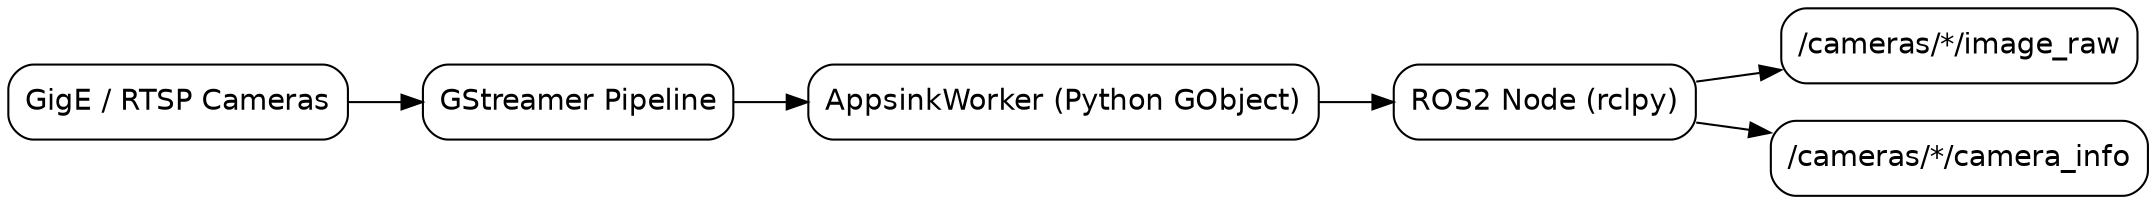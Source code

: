 digraph G {
    rankdir=LR;
    node [shape=box, style=rounded, fontname="Helvetica"];
    
    Camera [label="GigE / RTSP Cameras"];
    GStreamer [label="GStreamer Pipeline"];
    AppsinkWorker [label="AppsinkWorker (Python GObject)"];
    ROS2Node [label="ROS2 Node (rclpy)"];
    ImageTopic [label="/cameras/*/image_raw"];
    CameraInfoTopic [label="/cameras/*/camera_info"];

    Camera -> GStreamer;
    GStreamer -> AppsinkWorker;
    AppsinkWorker -> ROS2Node;
    ROS2Node -> ImageTopic;
    ROS2Node -> CameraInfoTopic;
}